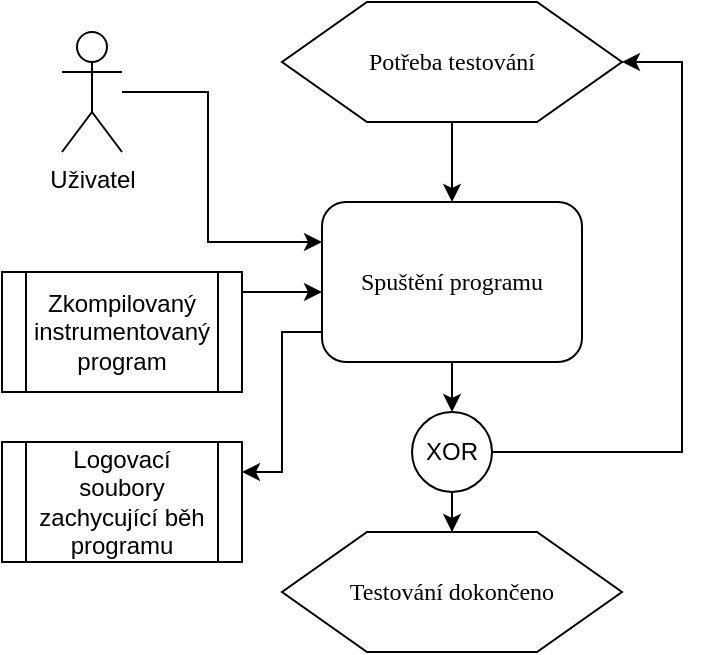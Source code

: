 <mxfile version="17.5.0" type="github">
  <diagram name="Page-1" id="8ce9d11a-91a2-4d17-14d8-a56ed91bf033">
    <mxGraphModel dx="1422" dy="762" grid="1" gridSize="10" guides="1" tooltips="1" connect="1" arrows="1" fold="1" page="1" pageScale="1" pageWidth="1100" pageHeight="850" background="none" math="0" shadow="0">
      <root>
        <mxCell id="0" />
        <mxCell id="1" parent="0" />
        <mxCell id="318fzTL56NjNgk1-DEGz-19" style="edgeStyle=orthogonalEdgeStyle;rounded=0;orthogonalLoop=1;jettySize=auto;html=1;" parent="1" source="x6bshDRYsI94okJ-4vA8-1" target="318fzTL56NjNgk1-DEGz-16" edge="1">
          <mxGeometry relative="1" as="geometry">
            <mxPoint x="370" y="315" as="targetPoint" />
            <Array as="points">
              <mxPoint x="370" y="290" />
              <mxPoint x="370" y="290" />
            </Array>
            <mxPoint x="340" y="305" as="sourcePoint" />
          </mxGeometry>
        </mxCell>
        <mxCell id="aWs6wPL-7yNdKMg-z43p-1" style="edgeStyle=orthogonalEdgeStyle;rounded=0;orthogonalLoop=1;jettySize=auto;html=1;" parent="1" source="318fzTL56NjNgk1-DEGz-3" target="318fzTL56NjNgk1-DEGz-16" edge="1">
          <mxGeometry relative="1" as="geometry">
            <Array as="points">
              <mxPoint x="333" y="190" />
              <mxPoint x="333" y="265" />
            </Array>
          </mxGeometry>
        </mxCell>
        <mxCell id="318fzTL56NjNgk1-DEGz-3" value="Uživatel" style="shape=umlActor;verticalLabelPosition=bottom;verticalAlign=top;html=1;outlineConnect=0;" parent="1" vertex="1">
          <mxGeometry x="260" y="160" width="30" height="60" as="geometry" />
        </mxCell>
        <mxCell id="318fzTL56NjNgk1-DEGz-24" style="edgeStyle=orthogonalEdgeStyle;rounded=0;orthogonalLoop=1;jettySize=auto;html=1;" parent="1" source="318fzTL56NjNgk1-DEGz-14" target="318fzTL56NjNgk1-DEGz-16" edge="1">
          <mxGeometry relative="1" as="geometry">
            <mxPoint x="445" y="225" as="targetPoint" />
          </mxGeometry>
        </mxCell>
        <mxCell id="318fzTL56NjNgk1-DEGz-14" value="Potřeba testování" style="shape=hexagon;perimeter=hexagonPerimeter;whiteSpace=wrap;html=1;rounded=0;shadow=0;labelBackgroundColor=none;strokeWidth=1;fontFamily=Verdana;fontSize=12;align=center;" parent="1" vertex="1">
          <mxGeometry x="370" y="145" width="170" height="60" as="geometry" />
        </mxCell>
        <mxCell id="318fzTL56NjNgk1-DEGz-28" style="edgeStyle=orthogonalEdgeStyle;rounded=0;orthogonalLoop=1;jettySize=auto;html=1;" parent="1" source="318fzTL56NjNgk1-DEGz-16" target="318fzTL56NjNgk1-DEGz-21" edge="1">
          <mxGeometry relative="1" as="geometry">
            <Array as="points">
              <mxPoint x="370" y="310" />
              <mxPoint x="370" y="380" />
            </Array>
          </mxGeometry>
        </mxCell>
        <mxCell id="wex1mb7kt1AqzaQvMvRQ-4" style="edgeStyle=orthogonalEdgeStyle;rounded=0;orthogonalLoop=1;jettySize=auto;html=1;" parent="1" source="x6bshDRYsI94okJ-4vA8-2" target="wex1mb7kt1AqzaQvMvRQ-3" edge="1">
          <mxGeometry relative="1" as="geometry" />
        </mxCell>
        <mxCell id="x6bshDRYsI94okJ-4vA8-3" style="edgeStyle=orthogonalEdgeStyle;rounded=0;orthogonalLoop=1;jettySize=auto;html=1;" parent="1" source="318fzTL56NjNgk1-DEGz-16" target="x6bshDRYsI94okJ-4vA8-2" edge="1">
          <mxGeometry relative="1" as="geometry" />
        </mxCell>
        <mxCell id="318fzTL56NjNgk1-DEGz-16" value="Spuštění programu" style="rounded=1;whiteSpace=wrap;html=1;shadow=0;labelBackgroundColor=none;strokeWidth=1;fontFamily=Verdana;fontSize=12;align=center;" parent="1" vertex="1">
          <mxGeometry x="390" y="245" width="130" height="80" as="geometry" />
        </mxCell>
        <mxCell id="318fzTL56NjNgk1-DEGz-21" value="Logovací soubory zachycující běh programu" style="shape=process;whiteSpace=wrap;html=1;backgroundOutline=1;" parent="1" vertex="1">
          <mxGeometry x="230" y="365" width="120" height="60" as="geometry" />
        </mxCell>
        <mxCell id="wex1mb7kt1AqzaQvMvRQ-3" value="Testování dokončeno" style="shape=hexagon;perimeter=hexagonPerimeter;whiteSpace=wrap;html=1;rounded=0;shadow=0;labelBackgroundColor=none;strokeWidth=1;fontFamily=Verdana;fontSize=12;align=center;" parent="1" vertex="1">
          <mxGeometry x="370" y="410" width="170" height="60" as="geometry" />
        </mxCell>
        <mxCell id="x6bshDRYsI94okJ-4vA8-1" value="Zkompilovaný instrumentovaný program" style="shape=process;whiteSpace=wrap;html=1;backgroundOutline=1;" parent="1" vertex="1">
          <mxGeometry x="230" y="280" width="120" height="60" as="geometry" />
        </mxCell>
        <mxCell id="x6bshDRYsI94okJ-4vA8-4" style="edgeStyle=orthogonalEdgeStyle;rounded=0;orthogonalLoop=1;jettySize=auto;html=1;" parent="1" source="x6bshDRYsI94okJ-4vA8-2" target="318fzTL56NjNgk1-DEGz-14" edge="1">
          <mxGeometry relative="1" as="geometry">
            <Array as="points">
              <mxPoint x="570" y="370" />
              <mxPoint x="570" y="175" />
            </Array>
          </mxGeometry>
        </mxCell>
        <mxCell id="x6bshDRYsI94okJ-4vA8-2" value="XOR" style="ellipse;whiteSpace=wrap;html=1;aspect=fixed;" parent="1" vertex="1">
          <mxGeometry x="435" y="350" width="40" height="40" as="geometry" />
        </mxCell>
      </root>
    </mxGraphModel>
  </diagram>
</mxfile>
